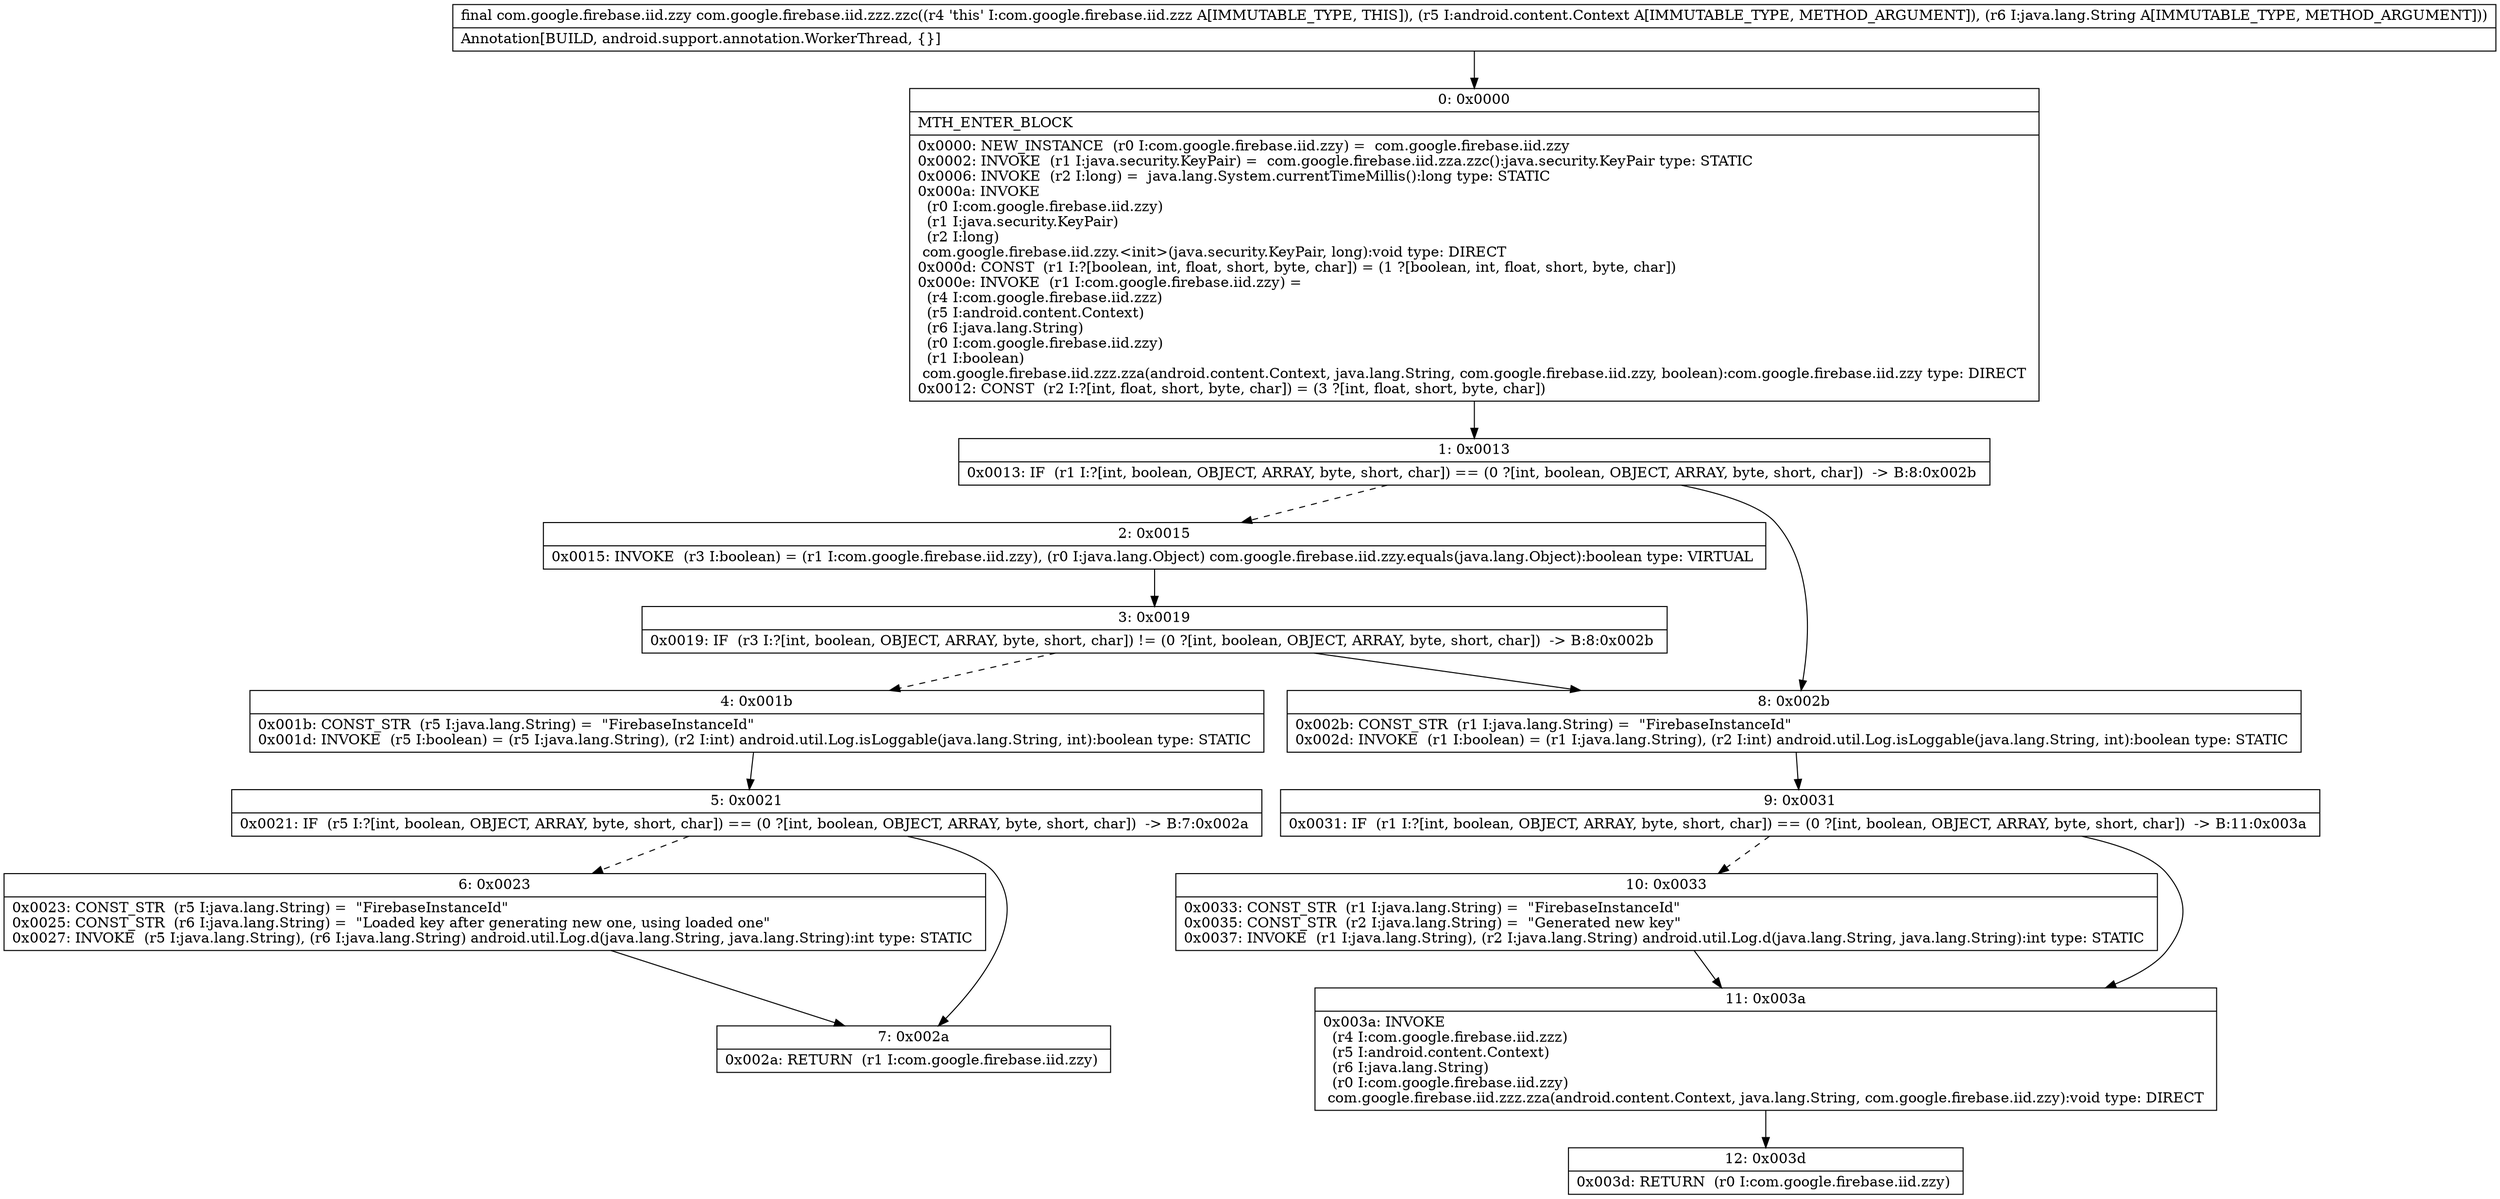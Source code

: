 digraph "CFG forcom.google.firebase.iid.zzz.zzc(Landroid\/content\/Context;Ljava\/lang\/String;)Lcom\/google\/firebase\/iid\/zzy;" {
Node_0 [shape=record,label="{0\:\ 0x0000|MTH_ENTER_BLOCK\l|0x0000: NEW_INSTANCE  (r0 I:com.google.firebase.iid.zzy) =  com.google.firebase.iid.zzy \l0x0002: INVOKE  (r1 I:java.security.KeyPair) =  com.google.firebase.iid.zza.zzc():java.security.KeyPair type: STATIC \l0x0006: INVOKE  (r2 I:long) =  java.lang.System.currentTimeMillis():long type: STATIC \l0x000a: INVOKE  \l  (r0 I:com.google.firebase.iid.zzy)\l  (r1 I:java.security.KeyPair)\l  (r2 I:long)\l com.google.firebase.iid.zzy.\<init\>(java.security.KeyPair, long):void type: DIRECT \l0x000d: CONST  (r1 I:?[boolean, int, float, short, byte, char]) = (1 ?[boolean, int, float, short, byte, char]) \l0x000e: INVOKE  (r1 I:com.google.firebase.iid.zzy) = \l  (r4 I:com.google.firebase.iid.zzz)\l  (r5 I:android.content.Context)\l  (r6 I:java.lang.String)\l  (r0 I:com.google.firebase.iid.zzy)\l  (r1 I:boolean)\l com.google.firebase.iid.zzz.zza(android.content.Context, java.lang.String, com.google.firebase.iid.zzy, boolean):com.google.firebase.iid.zzy type: DIRECT \l0x0012: CONST  (r2 I:?[int, float, short, byte, char]) = (3 ?[int, float, short, byte, char]) \l}"];
Node_1 [shape=record,label="{1\:\ 0x0013|0x0013: IF  (r1 I:?[int, boolean, OBJECT, ARRAY, byte, short, char]) == (0 ?[int, boolean, OBJECT, ARRAY, byte, short, char])  \-\> B:8:0x002b \l}"];
Node_2 [shape=record,label="{2\:\ 0x0015|0x0015: INVOKE  (r3 I:boolean) = (r1 I:com.google.firebase.iid.zzy), (r0 I:java.lang.Object) com.google.firebase.iid.zzy.equals(java.lang.Object):boolean type: VIRTUAL \l}"];
Node_3 [shape=record,label="{3\:\ 0x0019|0x0019: IF  (r3 I:?[int, boolean, OBJECT, ARRAY, byte, short, char]) != (0 ?[int, boolean, OBJECT, ARRAY, byte, short, char])  \-\> B:8:0x002b \l}"];
Node_4 [shape=record,label="{4\:\ 0x001b|0x001b: CONST_STR  (r5 I:java.lang.String) =  \"FirebaseInstanceId\" \l0x001d: INVOKE  (r5 I:boolean) = (r5 I:java.lang.String), (r2 I:int) android.util.Log.isLoggable(java.lang.String, int):boolean type: STATIC \l}"];
Node_5 [shape=record,label="{5\:\ 0x0021|0x0021: IF  (r5 I:?[int, boolean, OBJECT, ARRAY, byte, short, char]) == (0 ?[int, boolean, OBJECT, ARRAY, byte, short, char])  \-\> B:7:0x002a \l}"];
Node_6 [shape=record,label="{6\:\ 0x0023|0x0023: CONST_STR  (r5 I:java.lang.String) =  \"FirebaseInstanceId\" \l0x0025: CONST_STR  (r6 I:java.lang.String) =  \"Loaded key after generating new one, using loaded one\" \l0x0027: INVOKE  (r5 I:java.lang.String), (r6 I:java.lang.String) android.util.Log.d(java.lang.String, java.lang.String):int type: STATIC \l}"];
Node_7 [shape=record,label="{7\:\ 0x002a|0x002a: RETURN  (r1 I:com.google.firebase.iid.zzy) \l}"];
Node_8 [shape=record,label="{8\:\ 0x002b|0x002b: CONST_STR  (r1 I:java.lang.String) =  \"FirebaseInstanceId\" \l0x002d: INVOKE  (r1 I:boolean) = (r1 I:java.lang.String), (r2 I:int) android.util.Log.isLoggable(java.lang.String, int):boolean type: STATIC \l}"];
Node_9 [shape=record,label="{9\:\ 0x0031|0x0031: IF  (r1 I:?[int, boolean, OBJECT, ARRAY, byte, short, char]) == (0 ?[int, boolean, OBJECT, ARRAY, byte, short, char])  \-\> B:11:0x003a \l}"];
Node_10 [shape=record,label="{10\:\ 0x0033|0x0033: CONST_STR  (r1 I:java.lang.String) =  \"FirebaseInstanceId\" \l0x0035: CONST_STR  (r2 I:java.lang.String) =  \"Generated new key\" \l0x0037: INVOKE  (r1 I:java.lang.String), (r2 I:java.lang.String) android.util.Log.d(java.lang.String, java.lang.String):int type: STATIC \l}"];
Node_11 [shape=record,label="{11\:\ 0x003a|0x003a: INVOKE  \l  (r4 I:com.google.firebase.iid.zzz)\l  (r5 I:android.content.Context)\l  (r6 I:java.lang.String)\l  (r0 I:com.google.firebase.iid.zzy)\l com.google.firebase.iid.zzz.zza(android.content.Context, java.lang.String, com.google.firebase.iid.zzy):void type: DIRECT \l}"];
Node_12 [shape=record,label="{12\:\ 0x003d|0x003d: RETURN  (r0 I:com.google.firebase.iid.zzy) \l}"];
MethodNode[shape=record,label="{final com.google.firebase.iid.zzy com.google.firebase.iid.zzz.zzc((r4 'this' I:com.google.firebase.iid.zzz A[IMMUTABLE_TYPE, THIS]), (r5 I:android.content.Context A[IMMUTABLE_TYPE, METHOD_ARGUMENT]), (r6 I:java.lang.String A[IMMUTABLE_TYPE, METHOD_ARGUMENT]))  | Annotation[BUILD, android.support.annotation.WorkerThread, \{\}]\l}"];
MethodNode -> Node_0;
Node_0 -> Node_1;
Node_1 -> Node_2[style=dashed];
Node_1 -> Node_8;
Node_2 -> Node_3;
Node_3 -> Node_4[style=dashed];
Node_3 -> Node_8;
Node_4 -> Node_5;
Node_5 -> Node_6[style=dashed];
Node_5 -> Node_7;
Node_6 -> Node_7;
Node_8 -> Node_9;
Node_9 -> Node_10[style=dashed];
Node_9 -> Node_11;
Node_10 -> Node_11;
Node_11 -> Node_12;
}

